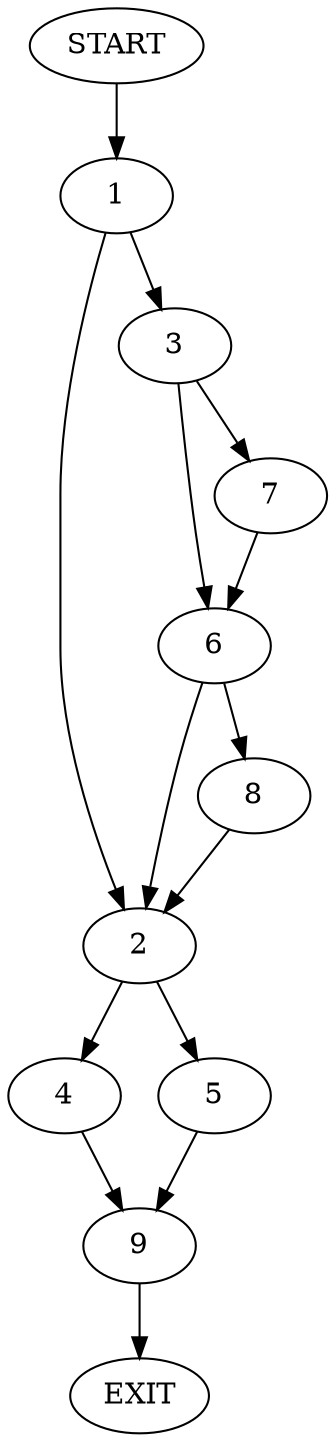 digraph {
0 [label="START"]
10 [label="EXIT"]
0 -> 1
1 -> 2
1 -> 3
2 -> 4
2 -> 5
3 -> 6
3 -> 7
6 -> 8
6 -> 2
7 -> 6
8 -> 2
5 -> 9
4 -> 9
9 -> 10
}
